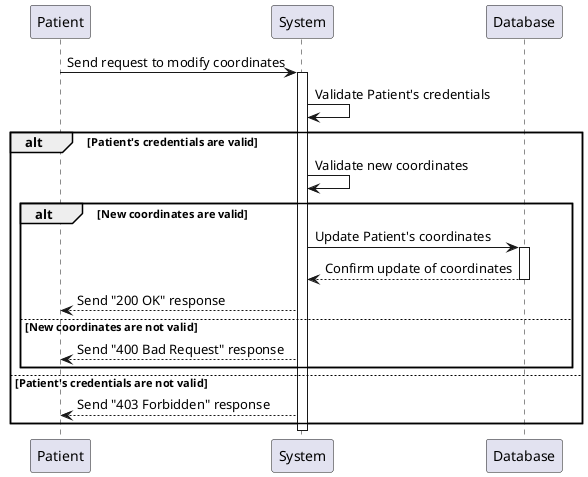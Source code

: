 @startuml modifyCoordinates

participant "Patient" as Patient
participant "System" as System
participant "Database" as Database

Patient -> System: Send request to modify coordinates
activate System
System -> System: Validate Patient's credentials
alt Patient's credentials are valid
    System -> System: Validate new coordinates
    alt New coordinates are valid
        System -> Database: Update Patient's coordinates
        activate Database
        Database --> System: Confirm update of coordinates
        deactivate Database
        System --> Patient: Send "200 OK" response
    else New coordinates are not valid
        System --> Patient: Send "400 Bad Request" response
    end
else Patient's credentials are not valid
    System --> Patient: Send "403 Forbidden" response
end
deactivate System

@enduml